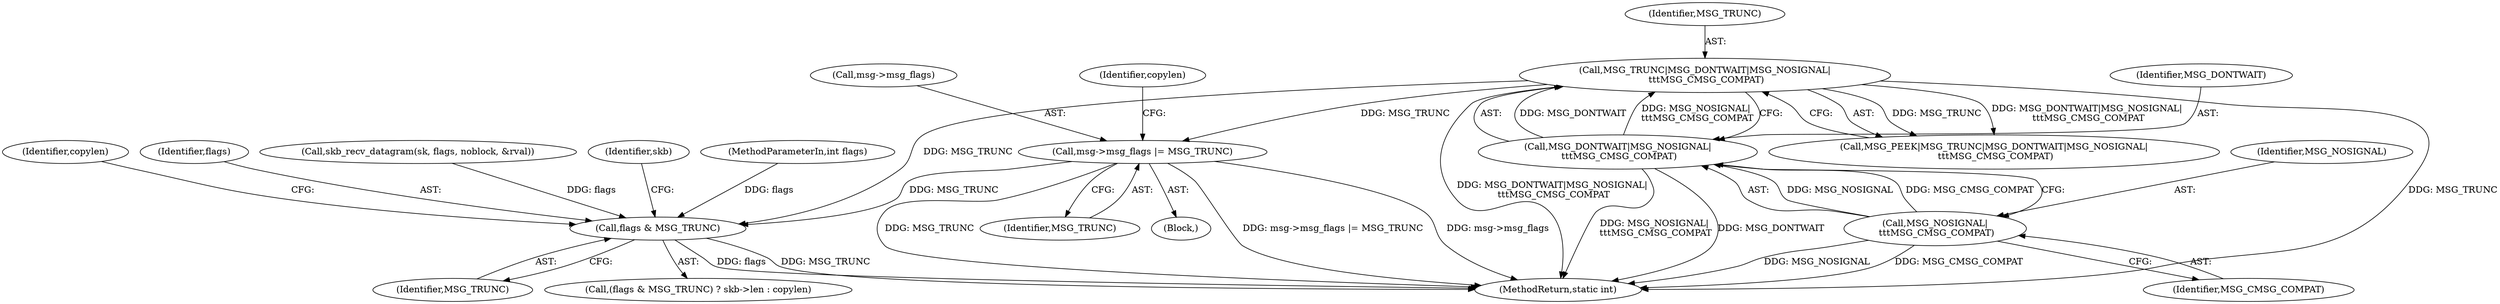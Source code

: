 digraph "0_linux_bceaa90240b6019ed73b49965eac7d167610be69_6@pointer" {
"1000168" [label="(Call,msg->msg_flags |= MSG_TRUNC)"];
"1000126" [label="(Call,MSG_TRUNC|MSG_DONTWAIT|MSG_NOSIGNAL|\n \t\t\tMSG_CMSG_COMPAT)"];
"1000128" [label="(Call,MSG_DONTWAIT|MSG_NOSIGNAL|\n \t\t\tMSG_CMSG_COMPAT)"];
"1000130" [label="(Call,MSG_NOSIGNAL|\n \t\t\tMSG_CMSG_COMPAT)"];
"1000196" [label="(Call,flags & MSG_TRUNC)"];
"1000195" [label="(Call,(flags & MSG_TRUNC) ? skb->len : copylen)"];
"1000200" [label="(Identifier,skb)"];
"1000168" [label="(Call,msg->msg_flags |= MSG_TRUNC)"];
"1000129" [label="(Identifier,MSG_DONTWAIT)"];
"1000172" [label="(Identifier,MSG_TRUNC)"];
"1000169" [label="(Call,msg->msg_flags)"];
"1000174" [label="(Identifier,copylen)"];
"1000106" [label="(MethodParameterIn,int flags)"];
"1000131" [label="(Identifier,MSG_NOSIGNAL)"];
"1000198" [label="(Identifier,MSG_TRUNC)"];
"1000202" [label="(Identifier,copylen)"];
"1000197" [label="(Identifier,flags)"];
"1000128" [label="(Call,MSG_DONTWAIT|MSG_NOSIGNAL|\n \t\t\tMSG_CMSG_COMPAT)"];
"1000126" [label="(Call,MSG_TRUNC|MSG_DONTWAIT|MSG_NOSIGNAL|\n \t\t\tMSG_CMSG_COMPAT)"];
"1000196" [label="(Call,flags & MSG_TRUNC)"];
"1000132" [label="(Identifier,MSG_CMSG_COMPAT)"];
"1000167" [label="(Block,)"];
"1000127" [label="(Identifier,MSG_TRUNC)"];
"1000224" [label="(MethodReturn,static int)"];
"1000130" [label="(Call,MSG_NOSIGNAL|\n \t\t\tMSG_CMSG_COMPAT)"];
"1000143" [label="(Call,skb_recv_datagram(sk, flags, noblock, &rval))"];
"1000124" [label="(Call,MSG_PEEK|MSG_TRUNC|MSG_DONTWAIT|MSG_NOSIGNAL|\n \t\t\tMSG_CMSG_COMPAT)"];
"1000168" -> "1000167"  [label="AST: "];
"1000168" -> "1000172"  [label="CFG: "];
"1000169" -> "1000168"  [label="AST: "];
"1000172" -> "1000168"  [label="AST: "];
"1000174" -> "1000168"  [label="CFG: "];
"1000168" -> "1000224"  [label="DDG: MSG_TRUNC"];
"1000168" -> "1000224"  [label="DDG: msg->msg_flags |= MSG_TRUNC"];
"1000168" -> "1000224"  [label="DDG: msg->msg_flags"];
"1000126" -> "1000168"  [label="DDG: MSG_TRUNC"];
"1000168" -> "1000196"  [label="DDG: MSG_TRUNC"];
"1000126" -> "1000124"  [label="AST: "];
"1000126" -> "1000128"  [label="CFG: "];
"1000127" -> "1000126"  [label="AST: "];
"1000128" -> "1000126"  [label="AST: "];
"1000124" -> "1000126"  [label="CFG: "];
"1000126" -> "1000224"  [label="DDG: MSG_TRUNC"];
"1000126" -> "1000224"  [label="DDG: MSG_DONTWAIT|MSG_NOSIGNAL|\n \t\t\tMSG_CMSG_COMPAT"];
"1000126" -> "1000124"  [label="DDG: MSG_TRUNC"];
"1000126" -> "1000124"  [label="DDG: MSG_DONTWAIT|MSG_NOSIGNAL|\n \t\t\tMSG_CMSG_COMPAT"];
"1000128" -> "1000126"  [label="DDG: MSG_DONTWAIT"];
"1000128" -> "1000126"  [label="DDG: MSG_NOSIGNAL|\n \t\t\tMSG_CMSG_COMPAT"];
"1000126" -> "1000196"  [label="DDG: MSG_TRUNC"];
"1000128" -> "1000130"  [label="CFG: "];
"1000129" -> "1000128"  [label="AST: "];
"1000130" -> "1000128"  [label="AST: "];
"1000128" -> "1000224"  [label="DDG: MSG_NOSIGNAL|\n \t\t\tMSG_CMSG_COMPAT"];
"1000128" -> "1000224"  [label="DDG: MSG_DONTWAIT"];
"1000130" -> "1000128"  [label="DDG: MSG_NOSIGNAL"];
"1000130" -> "1000128"  [label="DDG: MSG_CMSG_COMPAT"];
"1000130" -> "1000132"  [label="CFG: "];
"1000131" -> "1000130"  [label="AST: "];
"1000132" -> "1000130"  [label="AST: "];
"1000130" -> "1000224"  [label="DDG: MSG_CMSG_COMPAT"];
"1000130" -> "1000224"  [label="DDG: MSG_NOSIGNAL"];
"1000196" -> "1000195"  [label="AST: "];
"1000196" -> "1000198"  [label="CFG: "];
"1000197" -> "1000196"  [label="AST: "];
"1000198" -> "1000196"  [label="AST: "];
"1000200" -> "1000196"  [label="CFG: "];
"1000202" -> "1000196"  [label="CFG: "];
"1000196" -> "1000224"  [label="DDG: flags"];
"1000196" -> "1000224"  [label="DDG: MSG_TRUNC"];
"1000143" -> "1000196"  [label="DDG: flags"];
"1000106" -> "1000196"  [label="DDG: flags"];
}
